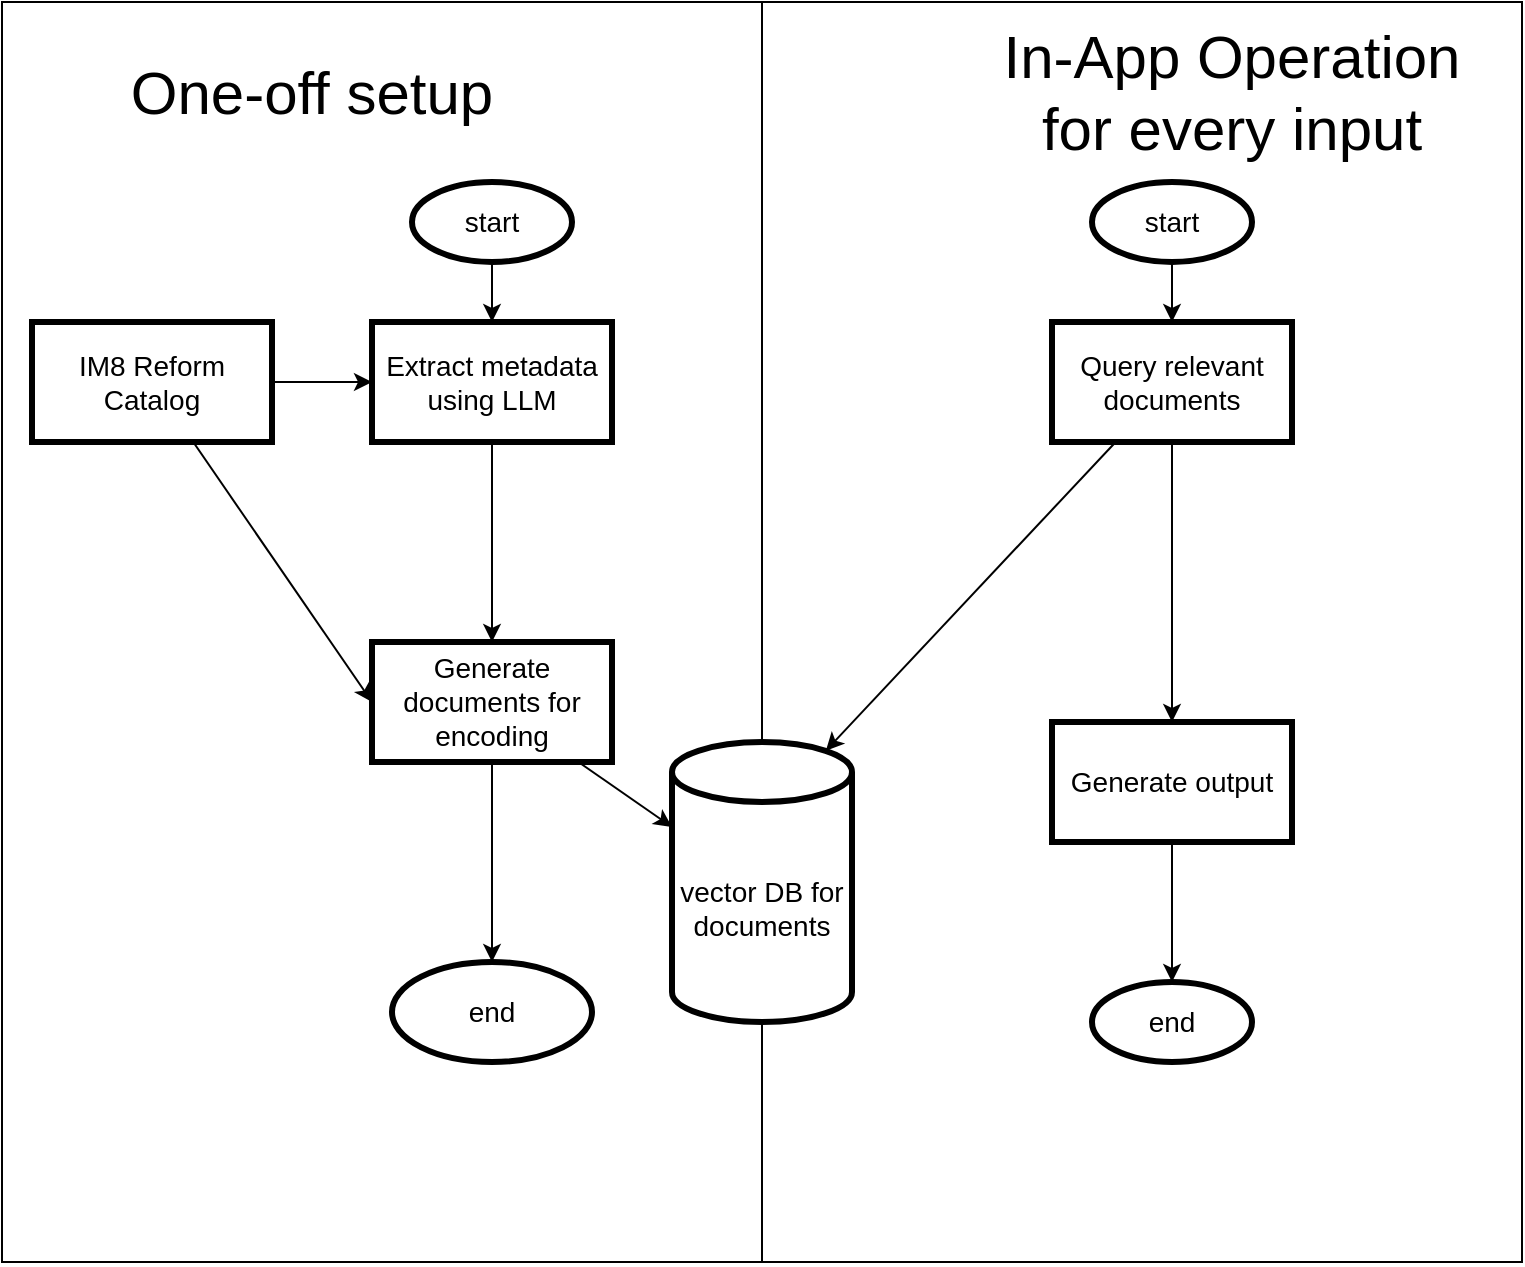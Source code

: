 <mxfile>
    <diagram id="F0clEbLK4a9NRjDxQIpD" name="Page-1">
        <mxGraphModel dx="1231" dy="877" grid="1" gridSize="10" guides="1" tooltips="1" connect="1" arrows="1" fold="1" page="1" pageScale="1" pageWidth="850" pageHeight="1100" math="0" shadow="0">
            <root>
                <mxCell id="0"/>
                <mxCell id="1" parent="0"/>
                <mxCell id="2" value="" style="rounded=0;whiteSpace=wrap;html=1;" vertex="1" parent="1">
                    <mxGeometry x="45" y="30" width="760" height="630" as="geometry"/>
                </mxCell>
                <mxCell id="3" value="&lt;font style=&quot;font-size: 30px;&quot;&gt;One-off setup&lt;/font&gt;" style="text;html=1;strokeColor=none;fillColor=none;align=center;verticalAlign=middle;whiteSpace=wrap;rounded=0;strokeWidth=3;" vertex="1" parent="1">
                    <mxGeometry x="70" y="60" width="260" height="30" as="geometry"/>
                </mxCell>
                <mxCell id="4" value="&lt;font style=&quot;font-size: 30px;&quot;&gt;In-App Operation for every input&lt;/font&gt;" style="text;html=1;strokeColor=none;fillColor=none;align=center;verticalAlign=middle;whiteSpace=wrap;rounded=0;strokeWidth=3;" vertex="1" parent="1">
                    <mxGeometry x="530" y="60" width="260" height="30" as="geometry"/>
                </mxCell>
                <mxCell id="5" value="" style="endArrow=none;html=1;fontSize=30;entryX=0.5;entryY=0;entryDx=0;entryDy=0;exitX=0.5;exitY=1;exitDx=0;exitDy=0;startArrow=none;" edge="1" parent="1" source="15" target="2">
                    <mxGeometry width="50" height="50" relative="1" as="geometry">
                        <mxPoint x="400" y="350" as="sourcePoint"/>
                        <mxPoint x="450" y="300" as="targetPoint"/>
                    </mxGeometry>
                </mxCell>
                <mxCell id="10" style="edgeStyle=none;html=1;entryX=0.5;entryY=0;entryDx=0;entryDy=0;fontSize=14;" edge="1" parent="1" source="7" target="9">
                    <mxGeometry relative="1" as="geometry"/>
                </mxCell>
                <mxCell id="7" value="start" style="ellipse;whiteSpace=wrap;html=1;strokeWidth=3;fontSize=14;" vertex="1" parent="1">
                    <mxGeometry x="250" y="120" width="80" height="40" as="geometry"/>
                </mxCell>
                <mxCell id="12" style="edgeStyle=none;html=1;fontSize=14;" edge="1" parent="1" source="8" target="9">
                    <mxGeometry relative="1" as="geometry"/>
                </mxCell>
                <mxCell id="13" style="edgeStyle=none;html=1;entryX=0;entryY=0.5;entryDx=0;entryDy=0;fontSize=14;" edge="1" parent="1" source="8" target="11">
                    <mxGeometry relative="1" as="geometry"/>
                </mxCell>
                <mxCell id="8" value="IM8 Reform&lt;br&gt;Catalog" style="rounded=0;whiteSpace=wrap;html=1;strokeWidth=3;fontSize=14;" vertex="1" parent="1">
                    <mxGeometry x="60" y="190" width="120" height="60" as="geometry"/>
                </mxCell>
                <mxCell id="14" style="edgeStyle=none;html=1;entryX=0.5;entryY=0;entryDx=0;entryDy=0;fontSize=14;" edge="1" parent="1" source="9" target="11">
                    <mxGeometry relative="1" as="geometry"/>
                </mxCell>
                <mxCell id="9" value="Extract metadata using LLM" style="rounded=0;whiteSpace=wrap;html=1;strokeWidth=3;fontSize=14;" vertex="1" parent="1">
                    <mxGeometry x="230" y="190" width="120" height="60" as="geometry"/>
                </mxCell>
                <mxCell id="17" style="edgeStyle=none;html=1;entryX=0;entryY=0;entryDx=0;entryDy=42.5;entryPerimeter=0;fontSize=14;" edge="1" parent="1" source="11" target="15">
                    <mxGeometry relative="1" as="geometry"/>
                </mxCell>
                <mxCell id="19" style="edgeStyle=none;html=1;entryX=0.5;entryY=0;entryDx=0;entryDy=0;fontSize=14;" edge="1" parent="1" source="11" target="18">
                    <mxGeometry relative="1" as="geometry"/>
                </mxCell>
                <mxCell id="11" value="Generate documents for encoding" style="rounded=0;whiteSpace=wrap;html=1;strokeWidth=3;fontSize=14;" vertex="1" parent="1">
                    <mxGeometry x="230" y="350" width="120" height="60" as="geometry"/>
                </mxCell>
                <mxCell id="16" value="" style="endArrow=none;html=1;fontSize=30;entryX=0.5;entryY=0;entryDx=0;entryDy=0;exitX=0.5;exitY=1;exitDx=0;exitDy=0;" edge="1" parent="1" source="2" target="15">
                    <mxGeometry width="50" height="50" relative="1" as="geometry">
                        <mxPoint x="425" y="660" as="sourcePoint"/>
                        <mxPoint x="425" y="30" as="targetPoint"/>
                    </mxGeometry>
                </mxCell>
                <mxCell id="15" value="vector DB for documents" style="shape=cylinder3;whiteSpace=wrap;html=1;boundedLbl=1;backgroundOutline=1;size=15;strokeWidth=3;fontSize=14;" vertex="1" parent="1">
                    <mxGeometry x="380" y="400" width="90" height="140" as="geometry"/>
                </mxCell>
                <mxCell id="18" value="end" style="ellipse;whiteSpace=wrap;html=1;strokeWidth=3;fontSize=14;" vertex="1" parent="1">
                    <mxGeometry x="240" y="510" width="100" height="50" as="geometry"/>
                </mxCell>
                <mxCell id="23" style="edgeStyle=none;html=1;entryX=0.5;entryY=0;entryDx=0;entryDy=0;fontSize=14;" edge="1" parent="1" source="20" target="21">
                    <mxGeometry relative="1" as="geometry"/>
                </mxCell>
                <mxCell id="20" value="start" style="ellipse;whiteSpace=wrap;html=1;strokeWidth=3;fontSize=14;" vertex="1" parent="1">
                    <mxGeometry x="590" y="120" width="80" height="40" as="geometry"/>
                </mxCell>
                <mxCell id="22" style="edgeStyle=none;html=1;entryX=0.855;entryY=0;entryDx=0;entryDy=4.35;entryPerimeter=0;fontSize=14;" edge="1" parent="1" source="21" target="15">
                    <mxGeometry relative="1" as="geometry"/>
                </mxCell>
                <mxCell id="28" style="edgeStyle=none;html=1;entryX=0.5;entryY=0;entryDx=0;entryDy=0;fontSize=14;" edge="1" parent="1" source="21" target="24">
                    <mxGeometry relative="1" as="geometry"/>
                </mxCell>
                <mxCell id="21" value="Query relevant documents" style="rounded=0;whiteSpace=wrap;html=1;strokeWidth=3;fontSize=14;" vertex="1" parent="1">
                    <mxGeometry x="570" y="190" width="120" height="60" as="geometry"/>
                </mxCell>
                <mxCell id="29" style="edgeStyle=none;html=1;entryX=0.5;entryY=0;entryDx=0;entryDy=0;fontSize=14;" edge="1" parent="1" source="24" target="26">
                    <mxGeometry relative="1" as="geometry"/>
                </mxCell>
                <mxCell id="24" value="Generate output" style="rounded=0;whiteSpace=wrap;html=1;strokeWidth=3;fontSize=14;" vertex="1" parent="1">
                    <mxGeometry x="570" y="390" width="120" height="60" as="geometry"/>
                </mxCell>
                <mxCell id="26" value="end" style="ellipse;whiteSpace=wrap;html=1;strokeWidth=3;fontSize=14;" vertex="1" parent="1">
                    <mxGeometry x="590" y="520" width="80" height="40" as="geometry"/>
                </mxCell>
            </root>
        </mxGraphModel>
    </diagram>
</mxfile>